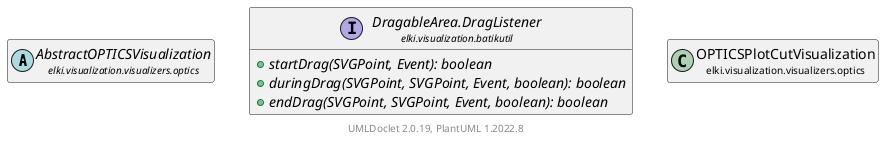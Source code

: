 @startuml
    remove .*\.(Instance|Par|Parameterizer|Factory)$
    set namespaceSeparator none
    hide empty fields
    hide empty methods

    class "<size:14>OPTICSPlotCutVisualization.Instance\n<size:10>elki.visualization.visualizers.optics" as elki.visualization.visualizers.optics.OPTICSPlotCutVisualization.Instance [[OPTICSPlotCutVisualization.Instance.html]] {
        {static} #CSS_LINE: String
        {static} #CSS_EPSILON: String
        -epsilon: double
        -eventarea: DragableArea
        -elemText: Element
        -elementLine: Element
        -elementPoint: Element
        +Instance(VisualizerContext, VisualizationTask, VisualizationPlot, double, double, Projection)
        +fullRedraw(): void
        +incrementalRedraw(): void
        +destroy(): void
        #getEpsilonFromY(double): double
        #getYFromEpsilon(double): double
        +startDrag(SVGPoint, Event): boolean
        +duringDrag(SVGPoint, SVGPoint, Event, boolean): boolean
        +endDrag(SVGPoint, SVGPoint, Event, boolean): boolean
        +unsetEpsilon(): void
        -addCSSClasses(): void
    }

    abstract class "<size:14>AbstractOPTICSVisualization\n<size:10>elki.visualization.visualizers.optics" as elki.visualization.visualizers.optics.AbstractOPTICSVisualization [[AbstractOPTICSVisualization.html]]
    interface "<size:14>DragableArea.DragListener\n<size:10>elki.visualization.batikutil" as elki.visualization.batikutil.DragableArea.DragListener [[../../batikutil/DragableArea.DragListener.html]] {
        {abstract} +startDrag(SVGPoint, Event): boolean
        {abstract} +duringDrag(SVGPoint, SVGPoint, Event, boolean): boolean
        {abstract} +endDrag(SVGPoint, SVGPoint, Event, boolean): boolean
    }
    class "<size:14>OPTICSPlotCutVisualization\n<size:10>elki.visualization.visualizers.optics" as elki.visualization.visualizers.optics.OPTICSPlotCutVisualization [[OPTICSPlotCutVisualization.html]]

    elki.visualization.visualizers.optics.AbstractOPTICSVisualization <|-- elki.visualization.visualizers.optics.OPTICSPlotCutVisualization.Instance
    elki.visualization.batikutil.DragableArea.DragListener <|.. elki.visualization.visualizers.optics.OPTICSPlotCutVisualization.Instance
    elki.visualization.visualizers.optics.OPTICSPlotCutVisualization +-- elki.visualization.visualizers.optics.OPTICSPlotCutVisualization.Instance

    center footer UMLDoclet 2.0.19, PlantUML 1.2022.8
@enduml
